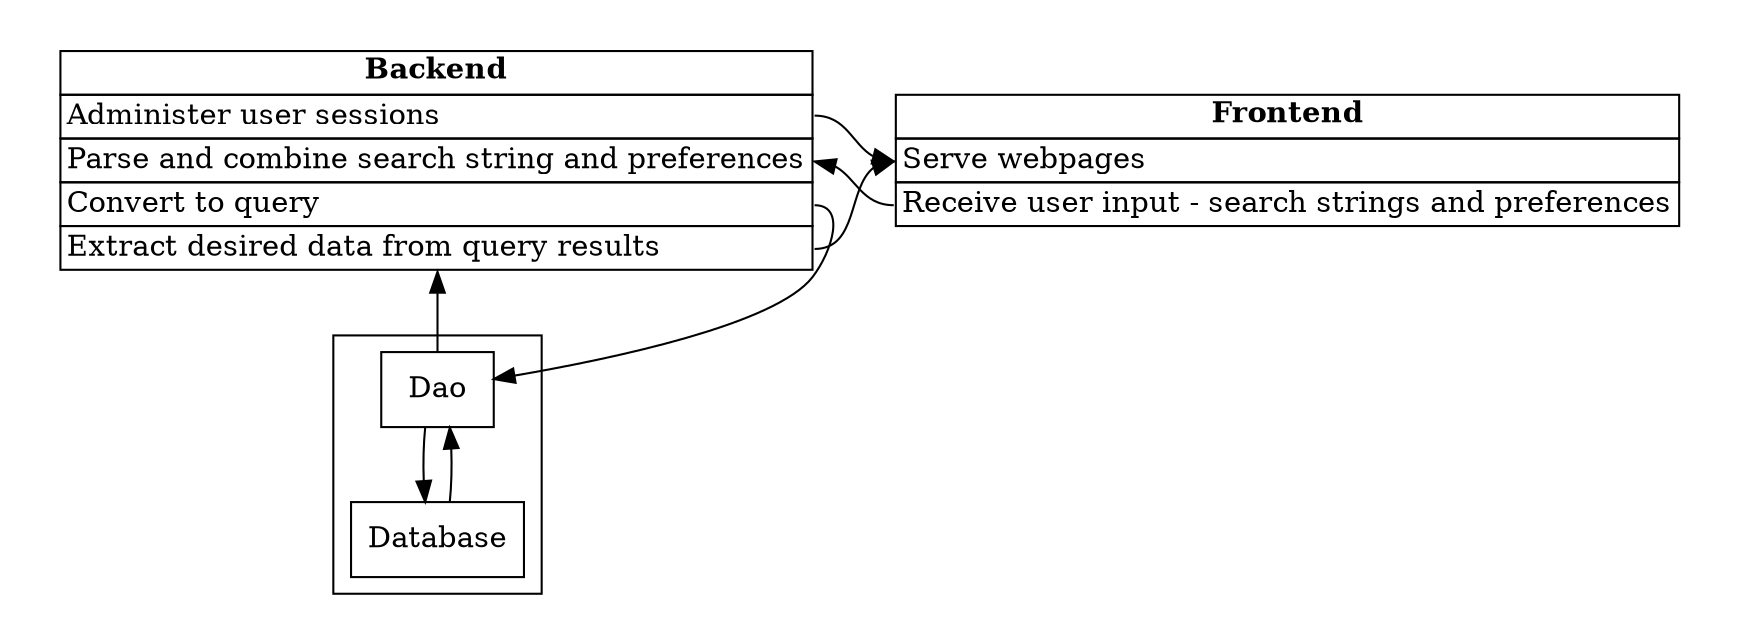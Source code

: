 // Design model, or "solution space"

digraph design {
  compound = true;
  node [shape=box];
  
  subgraph cluster0 {
    color = white;
    node [shape=plaintext];
    backend [
      label=<
      <table border="0" cellborder="1" cellspacing="0">
	<tr><td><b>Backend</b></td></tr>
	<tr><td align="left" port="1">Administer user sessions</td></tr>
	<tr><td align="left" port="2">Parse and combine search string and preferences</td></tr>
	<tr><td align="left" port="3">Convert to query</td></tr>
	<tr><td align="left" port="4">Extract desired data from query results</td></tr>
      </table>
      >];
  }

  subgraph cluster1 {
    color = white;
    node [shape=plaintext];
    frontend [
      label=<
      <table border="0" cellborder="1" cellspacing="0">
        <tr><td><b>Frontend</b></td></tr>
        <tr><td align="left" port="1">Serve webpages</td></tr>
        <tr><td align="left" port="2">Receive user input - search strings and preferences</td></tr>
      </table>
      >];
  }

  subgraph cluster2 {
    dao [label="Dao"];
    db [label="Database"];
  }

  backend:1 -> frontend:1 [constraint=false];
  frontend:2 -> backend:2 [constraint=false];
  backend:3 -> dao;
  dao -> db;
  db -> dao;
  dao -> backend:4;
  backend:4 -> frontend:1 [constraint=false];
}
